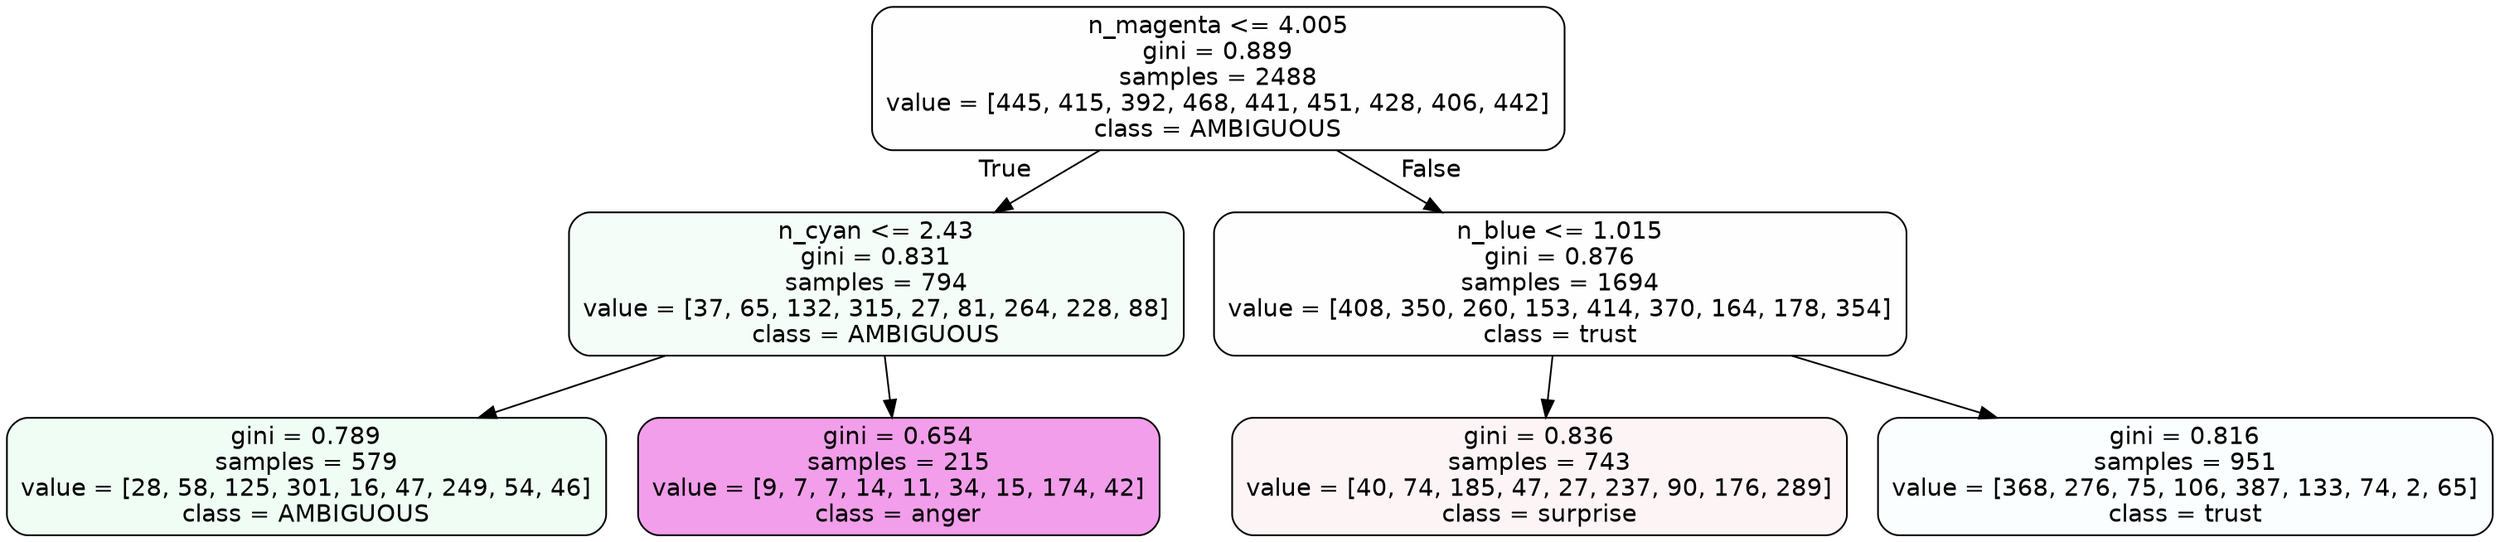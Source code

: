 digraph Tree {
node [shape=box, style="filled, rounded", color="black", fontname=helvetica] ;
edge [fontname=helvetica] ;
0 [label="n_magenta <= 4.005\ngini = 0.889\nsamples = 2488\nvalue = [445, 415, 392, 468, 441, 451, 428, 406, 442]\nclass = AMBIGUOUS", fillcolor="#39e58101"] ;
1 [label="n_cyan <= 2.43\ngini = 0.831\nsamples = 794\nvalue = [37, 65, 132, 315, 27, 81, 264, 228, 88]\nclass = AMBIGUOUS", fillcolor="#39e5810d"] ;
0 -> 1 [labeldistance=2.5, labelangle=45, headlabel="True"] ;
2 [label="gini = 0.789\nsamples = 579\nvalue = [28, 58, 125, 301, 16, 47, 249, 54, 46]\nclass = AMBIGUOUS", fillcolor="#39e58114"] ;
1 -> 2 ;
3 [label="gini = 0.654\nsamples = 215\nvalue = [9, 7, 7, 14, 11, 34, 15, 174, 42]\nclass = anger", fillcolor="#e539d77c"] ;
1 -> 3 ;
4 [label="n_blue <= 1.015\ngini = 0.876\nsamples = 1694\nvalue = [408, 350, 260, 153, 414, 370, 164, 178, 354]\nclass = trust", fillcolor="#39d7e501"] ;
0 -> 4 [labeldistance=2.5, labelangle=-45, headlabel="False"] ;
5 [label="gini = 0.836\nsamples = 743\nvalue = [40, 74, 185, 47, 27, 237, 90, 176, 289]\nclass = surprise", fillcolor="#e539640e"] ;
4 -> 5 ;
6 [label="gini = 0.816\nsamples = 951\nvalue = [368, 276, 75, 106, 387, 133, 74, 2, 65]\nclass = trust", fillcolor="#39d7e504"] ;
4 -> 6 ;
}